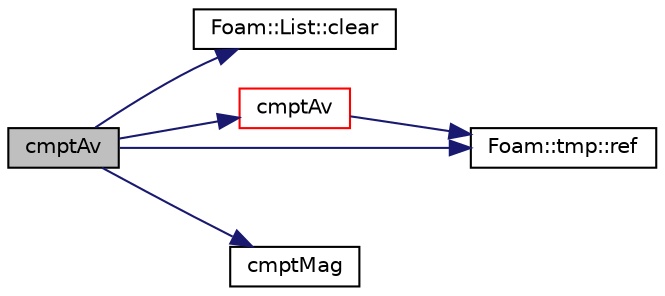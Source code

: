 digraph "cmptAv"
{
  bgcolor="transparent";
  edge [fontname="Helvetica",fontsize="10",labelfontname="Helvetica",labelfontsize="10"];
  node [fontname="Helvetica",fontsize="10",shape=record];
  rankdir="LR";
  Node73832 [label="cmptAv",height=0.2,width=0.4,color="black", fillcolor="grey75", style="filled", fontcolor="black"];
  Node73832 -> Node73833 [color="midnightblue",fontsize="10",style="solid",fontname="Helvetica"];
  Node73833 [label="Foam::List::clear",height=0.2,width=0.4,color="black",URL="$a26833.html#ac8bb3912a3ce86b15842e79d0b421204",tooltip="Clear the list, i.e. set size to zero. "];
  Node73832 -> Node73834 [color="midnightblue",fontsize="10",style="solid",fontname="Helvetica"];
  Node73834 [label="cmptAv",height=0.2,width=0.4,color="red",URL="$a21851.html#a7af056d5acb329854c78eb3267468c11"];
  Node73834 -> Node73841 [color="midnightblue",fontsize="10",style="solid",fontname="Helvetica"];
  Node73841 [label="Foam::tmp::ref",height=0.2,width=0.4,color="black",URL="$a27077.html#aeaf81e641282874cef07f5b808efc83b",tooltip="Return non-const reference or generate a fatal error. "];
  Node73832 -> Node73842 [color="midnightblue",fontsize="10",style="solid",fontname="Helvetica"];
  Node73842 [label="cmptMag",height=0.2,width=0.4,color="black",URL="$a21851.html#acf2383c8a0a1d5fef3eb5255b950229d"];
  Node73832 -> Node73841 [color="midnightblue",fontsize="10",style="solid",fontname="Helvetica"];
}
